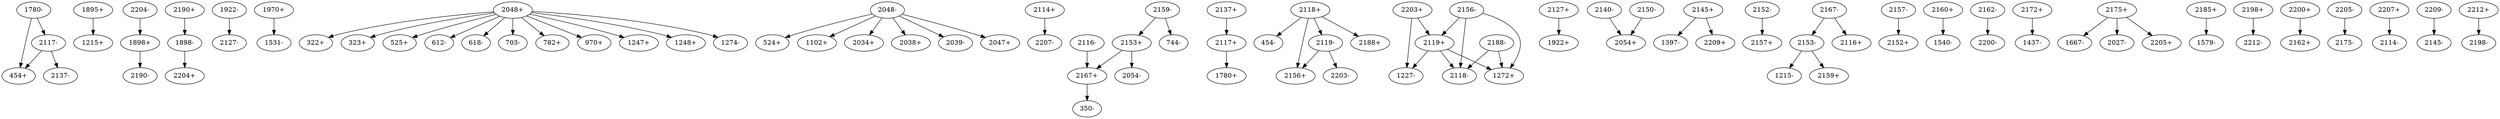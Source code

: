 digraph dist {
graph [k=96 s=1000 n=10]
"1780-" -> "454+" [d=-146 e=38.9 n=19]
"1780-" -> "2117-" [d=-87397 e=30.9 n=30]
"1895+" -> "1215+" [d=-200 e=51.1 n=11]
"1898+" -> "2190-" [d=-254 e=39.9 n=18]
"1898-" -> "2204+" [d=-359 e=36.1 n=22]
"1922-" -> "2127-" [d=-221 e=35.3 n=23]
"1970+" -> "1531-" [d=-212 e=51.1 n=11]
"2048+" -> "322+" [d=-163 e=20.7 n=67]
"2048+" -> "323+" [d=-81 e=28.6 n=35]
"2048+" -> "525+" [d=-47 e=34.6 n=24]
"2048+" -> "612-" [d=-67 e=30.9 n=30]
"2048+" -> "618-" [d=-57 e=27.1 n=39]
"2048+" -> "703-" [d=-179 e=15.5 n=120]
"2048+" -> "782+" [d=-154 e=28.2 n=36]
"2048+" -> "970+" [d=-207 e=31.5 n=29]
"2048+" -> "1247+" [d=-96 e=33.2 n=26]
"2048+" -> "1248+" [d=-111 e=47.0 n=13]
"2048+" -> "1274-" [d=-64 e=33.2 n=26]
"2048-" -> "524+" [d=-160 e=18.2 n=87]
"2048-" -> "1102+" [d=-155 e=20.5 n=68]
"2048-" -> "2034+" [d=-127 e=29.5 n=33]
"2048-" -> "2038+" [d=-178 e=27.1 n=39]
"2048-" -> "2039-" [d=-165 e=30.4 n=31]
"2048-" -> "2047+" [d=-183 e=15.5 n=120]
"2114+" -> "2207-" [d=-295 e=29.5 n=33]
"2116-" -> "2167+" [d=-235 e=31.5 n=29]
"2117+" -> "1780+" [d=-87397 e=30.9 n=30]
"2117-" -> "454+" [d=-150 e=45.3 n=14]
"2117-" -> "2137-" [d=-165062 e=28.2 n=36]
"2118+" -> "454-" [d=-70133 e=51.1 n=11]
"2118+" -> "2119-" [d=-70829 e=48.9 n=12]
"2118+" -> "2156+" [d=-69893 e=45.3 n=14]
"2118+" -> "2188+" [d=-69969 e=51.1 n=11]
"2119+" -> "1227-" [d=-715 e=38.9 n=19]
"2119+" -> "1272+" [d=-709 e=48.9 n=12]
"2119+" -> "2118-" [d=-70829 e=48.9 n=12]
"2119-" -> "2156+" [d=-115309 e=45.3 n=14]
"2119-" -> "2203-" [d=-115396 e=42.4 n=16]
"2127+" -> "1922+" [d=-221 e=35.3 n=23]
"2137+" -> "2117+" [d=-165062 e=28.2 n=36]
"2140-" -> "2054+" [d=-142 e=47.0 n=13]
"2145+" -> "1397-" [d=-201 e=47.0 n=13]
"2145+" -> "2209+" [d=-68 e=43.7 n=15]
"2150-" -> "2054+" [d=-212 e=47.0 n=13]
"2152-" -> "2157+" [d=-126 e=33.9 n=25]
"2153+" -> "2054-" [d=-247 e=30.4 n=31]
"2153+" -> "2167+" [d=-416 e=38.9 n=19]
"2153-" -> "1215-" [d=-154 e=43.7 n=15]
"2153-" -> "2159+" [d=-143034 e=42.4 n=16]
"2156-" -> "1272+" [d=-152 e=37.0 n=21]
"2156-" -> "2118-" [d=-69893 e=45.3 n=14]
"2156-" -> "2119+" [d=-115309 e=45.3 n=14]
"2157-" -> "2152+" [d=-126 e=33.9 n=25]
"2159-" -> "744-" [d=-114 e=34.6 n=24]
"2159-" -> "2153+" [d=-143034 e=42.4 n=16]
"2160+" -> "1540-" [d=-40753 e=30.9 n=30]
"2162-" -> "2200-" [d=-319 e=23.7 n=51]
"2167+" -> "350-" [d=-20 e=53.6 n=10]
"2167-" -> "2116+" [d=-235 e=31.5 n=29]
"2167-" -> "2153-" [d=-416 e=38.9 n=19]
"2172+" -> "1437-" [d=-123 e=53.6 n=10]
"2175+" -> "1667-" [d=-149 e=53.6 n=10]
"2175+" -> "2027-" [d=-199 e=42.4 n=16]
"2175+" -> "2205+" [d=-59244 e=47.0 n=13]
"2185+" -> "1579-" [d=-200 e=42.4 n=16]
"2188-" -> "1272+" [d=-80 e=39.9 n=18]
"2188-" -> "2118-" [d=-69969 e=51.1 n=11]
"2190+" -> "1898-" [d=-254 e=39.9 n=18]
"2198+" -> "2212-" [d=-302 e=30.4 n=31]
"2200+" -> "2162+" [d=-319 e=23.7 n=51]
"2203+" -> "1227-" [d=-173 e=45.3 n=14]
"2203+" -> "2119+" [d=-115396 e=42.4 n=16]
"2204-" -> "1898+" [d=-359 e=36.1 n=22]
"2205-" -> "2175-" [d=-59244 e=47.0 n=13]
"2207+" -> "2114-" [d=-295 e=29.5 n=33]
"2209-" -> "2145-" [d=-68 e=43.7 n=15]
"2212+" -> "2198-" [d=-302 e=30.4 n=31]
}
